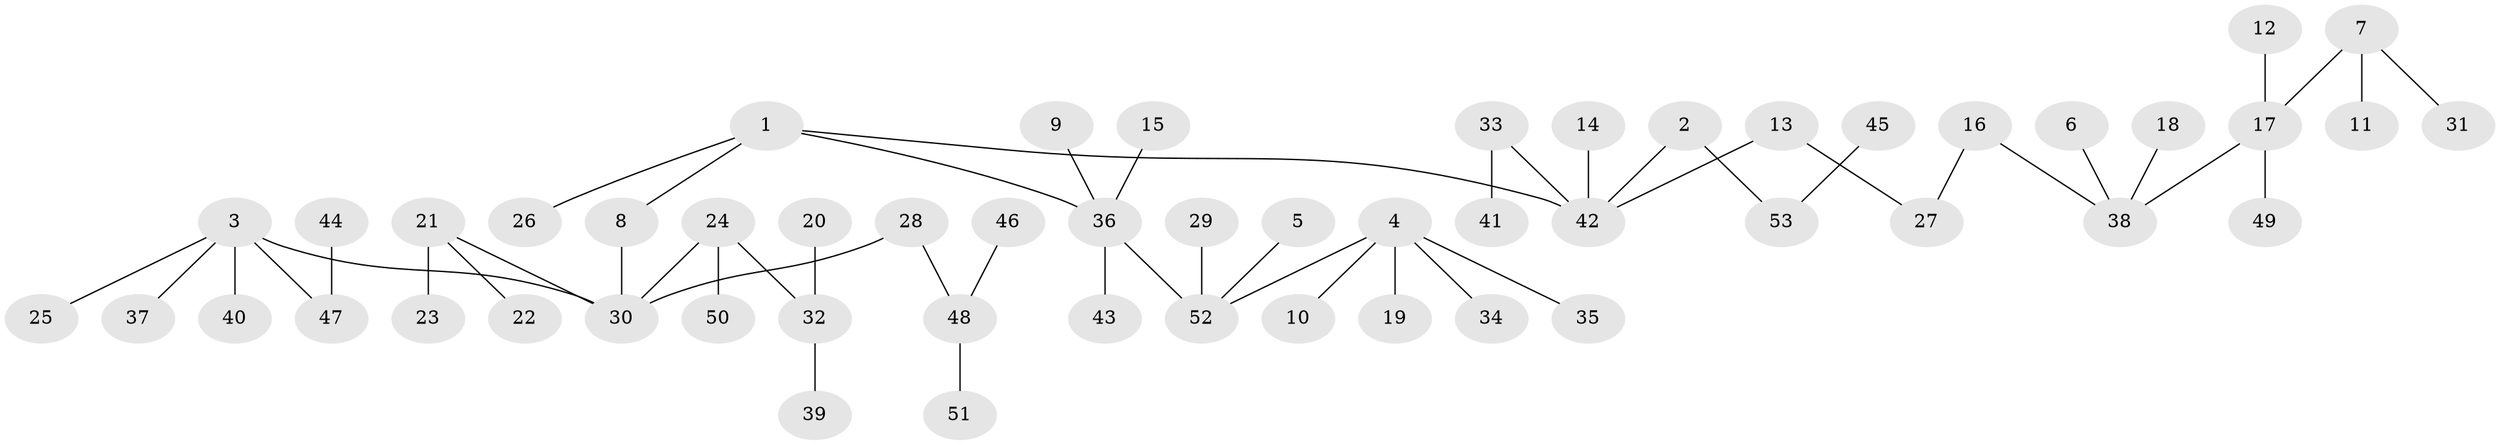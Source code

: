 // original degree distribution, {6: 0.007633587786259542, 4: 0.07633587786259542, 3: 0.10687022900763359, 5: 0.04580152671755725, 1: 0.48091603053435117, 7: 0.007633587786259542, 2: 0.2748091603053435}
// Generated by graph-tools (version 1.1) at 2025/37/03/04/25 23:37:25]
// undirected, 53 vertices, 52 edges
graph export_dot {
  node [color=gray90,style=filled];
  1;
  2;
  3;
  4;
  5;
  6;
  7;
  8;
  9;
  10;
  11;
  12;
  13;
  14;
  15;
  16;
  17;
  18;
  19;
  20;
  21;
  22;
  23;
  24;
  25;
  26;
  27;
  28;
  29;
  30;
  31;
  32;
  33;
  34;
  35;
  36;
  37;
  38;
  39;
  40;
  41;
  42;
  43;
  44;
  45;
  46;
  47;
  48;
  49;
  50;
  51;
  52;
  53;
  1 -- 8 [weight=1.0];
  1 -- 26 [weight=1.0];
  1 -- 36 [weight=1.0];
  1 -- 42 [weight=1.0];
  2 -- 42 [weight=1.0];
  2 -- 53 [weight=1.0];
  3 -- 25 [weight=1.0];
  3 -- 30 [weight=1.0];
  3 -- 37 [weight=1.0];
  3 -- 40 [weight=1.0];
  3 -- 47 [weight=1.0];
  4 -- 10 [weight=1.0];
  4 -- 19 [weight=1.0];
  4 -- 34 [weight=1.0];
  4 -- 35 [weight=1.0];
  4 -- 52 [weight=1.0];
  5 -- 52 [weight=1.0];
  6 -- 38 [weight=1.0];
  7 -- 11 [weight=1.0];
  7 -- 17 [weight=1.0];
  7 -- 31 [weight=1.0];
  8 -- 30 [weight=1.0];
  9 -- 36 [weight=1.0];
  12 -- 17 [weight=1.0];
  13 -- 27 [weight=1.0];
  13 -- 42 [weight=1.0];
  14 -- 42 [weight=1.0];
  15 -- 36 [weight=1.0];
  16 -- 27 [weight=1.0];
  16 -- 38 [weight=1.0];
  17 -- 38 [weight=1.0];
  17 -- 49 [weight=1.0];
  18 -- 38 [weight=1.0];
  20 -- 32 [weight=1.0];
  21 -- 22 [weight=1.0];
  21 -- 23 [weight=1.0];
  21 -- 30 [weight=1.0];
  24 -- 30 [weight=1.0];
  24 -- 32 [weight=1.0];
  24 -- 50 [weight=1.0];
  28 -- 30 [weight=1.0];
  28 -- 48 [weight=1.0];
  29 -- 52 [weight=1.0];
  32 -- 39 [weight=1.0];
  33 -- 41 [weight=1.0];
  33 -- 42 [weight=1.0];
  36 -- 43 [weight=1.0];
  36 -- 52 [weight=1.0];
  44 -- 47 [weight=1.0];
  45 -- 53 [weight=1.0];
  46 -- 48 [weight=1.0];
  48 -- 51 [weight=1.0];
}
